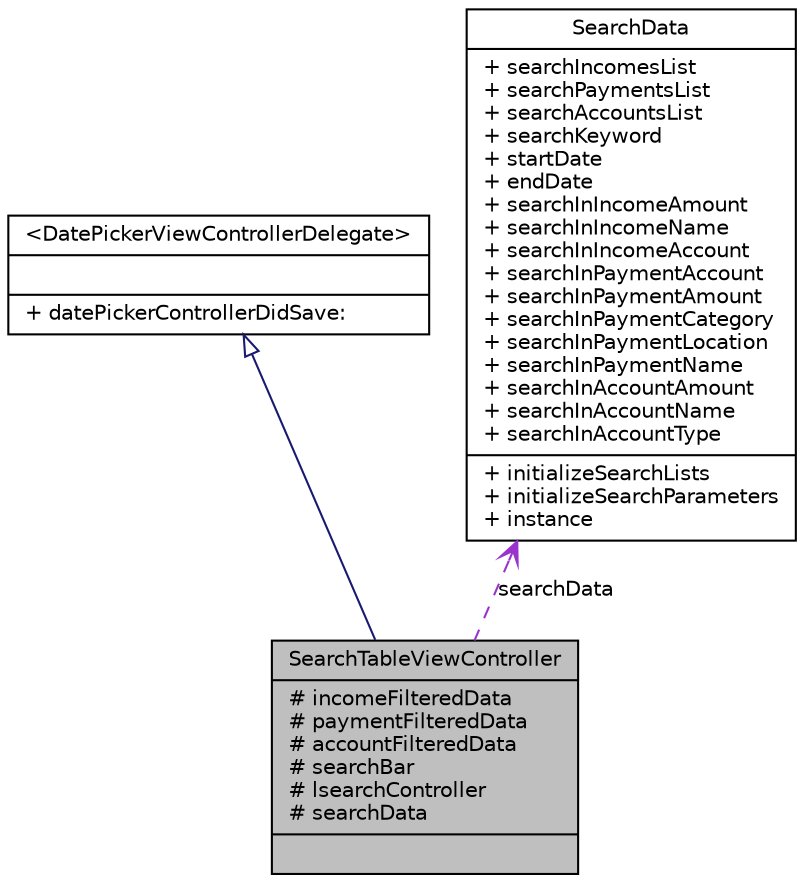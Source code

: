 digraph G
{
  edge [fontname="Helvetica",fontsize="10",labelfontname="Helvetica",labelfontsize="10"];
  node [fontname="Helvetica",fontsize="10",shape=record];
  Node1 [label="{SearchTableViewController\n|# incomeFilteredData\l# paymentFilteredData\l# accountFilteredData\l# searchBar\l# lsearchController\l# searchData\l|}",height=0.2,width=0.4,color="black", fillcolor="grey75", style="filled" fontcolor="black"];
  Node2 -> Node1 [dir=back,color="midnightblue",fontsize="10",style="solid",arrowtail="empty",fontname="Helvetica"];
  Node2 [label="{\<DatePickerViewControllerDelegate\>\n||+ datePickerControllerDidSave:\l}",height=0.2,width=0.4,color="black", fillcolor="white", style="filled",URL="$protocol_date_picker_view_controller_delegate-p.html",tooltip="the DatePickerViewControllerDelegate. Responsible for date selection."];
  Node3 -> Node1 [dir=back,color="darkorchid3",fontsize="10",style="dashed",label="searchData",arrowtail="open",fontname="Helvetica"];
  Node3 [label="{SearchData\n|+ searchIncomesList\l+ searchPaymentsList\l+ searchAccountsList\l+ searchKeyword\l+ startDate\l+ endDate\l+ searchInIncomeAmount\l+ searchInIncomeName\l+ searchInIncomeAccount\l+ searchInPaymentAccount\l+ searchInPaymentAmount\l+ searchInPaymentCategory\l+ searchInPaymentLocation\l+ searchInPaymentName\l+ searchInAccountAmount\l+ searchInAccountName\l+ searchInAccountType\l|+ initializeSearchLists\l+ initializeSearchParameters\l+ instance\l}",height=0.2,width=0.4,color="black", fillcolor="white", style="filled",URL="$interface_search_data.html",tooltip="Search data class keeps all the neccessary information for searching any item."];
}
